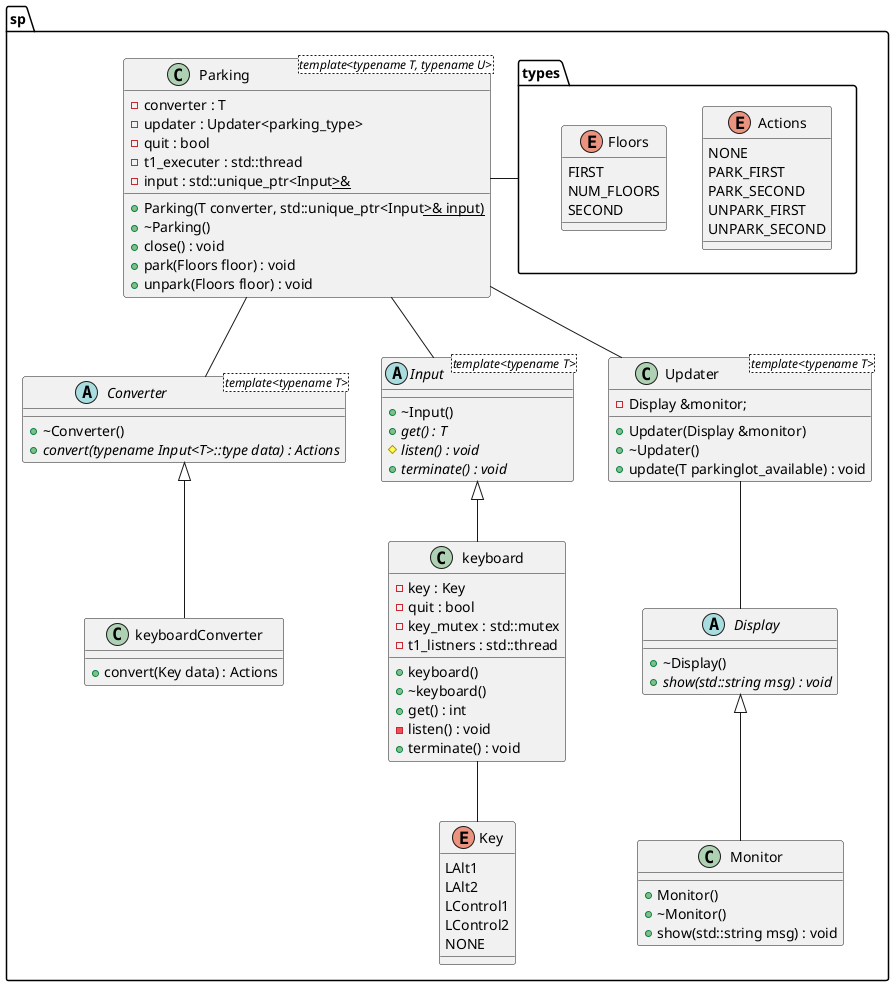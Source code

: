 @startuml



/' Objects '/

namespace sp {
	abstract class Converter <template<typename T>> {
		+~Converter()
		+{abstract} convert(typename Input<T>::type data) : Actions
	}

	abstract class Display  {
		+~Display()
		+{abstract} show(std::string msg) : void
	}

	abstract class Input <template<typename T>> {
		+~Input()
		+{abstract} get() : T
		#{abstract} listen() : void
		+{abstract} terminate() : void
	}

	class Monitor {
		+Monitor()
		+~Monitor()
		+show(std::string msg) : void
	}

	class Parking <template<typename T, typename U>> {
		+Parking(T converter, std::unique_ptr<Input<U>>& input)
		+~Parking()
		-converter : T
		-updater : Updater<parking_type>
		-quit : bool
		-t1_executer : std::thread
		-input : std::unique_ptr<Input<U>>&
		+close() : void
		+park(Floors floor) : void
		+unpark(Floors floor) : void
	}

	class Updater <template<typename T>> {
		+Updater(Display &monitor)
		+~Updater()
		+update(T parkinglot_available) : void
		-Display &monitor;
	}

	class keyboard {
		+keyboard()
		+~keyboard()
		-key : Key
		-quit : bool
		+get() : int
		-key_mutex : std::mutex
		-t1_listners : std::thread
		-listen() : void
		+terminate() : void
	}

	class keyboardConverter {
		+convert(Key data) : Actions
	}
namespace types {

	enum Actions {
		NONE
		PARK_FIRST
		PARK_SECOND
		UNPARK_FIRST
		UNPARK_SECOND
	}

	enum Floors {
		FIRST
		NUM_FLOORS
		SECOND
	}

}
	enum Key {
		LAlt1
		LAlt2
		LControl1
		LControl2
		NONE
	}
}





/' Inheritance relationships '/

sp.Converter <|-- sp.keyboardConverter
sp.Display <|-- sp.Monitor
sp.Input <|-- sp.keyboard





/' Aggregation relationships '/

sp.Parking -- sp.Input
sp.Parking -- sp.Updater
sp.keyboard -- sp.Key
sp.Updater -- sp.Display
sp.Parking -- sp.Converter
sp.Parking - sp.types
@enduml
